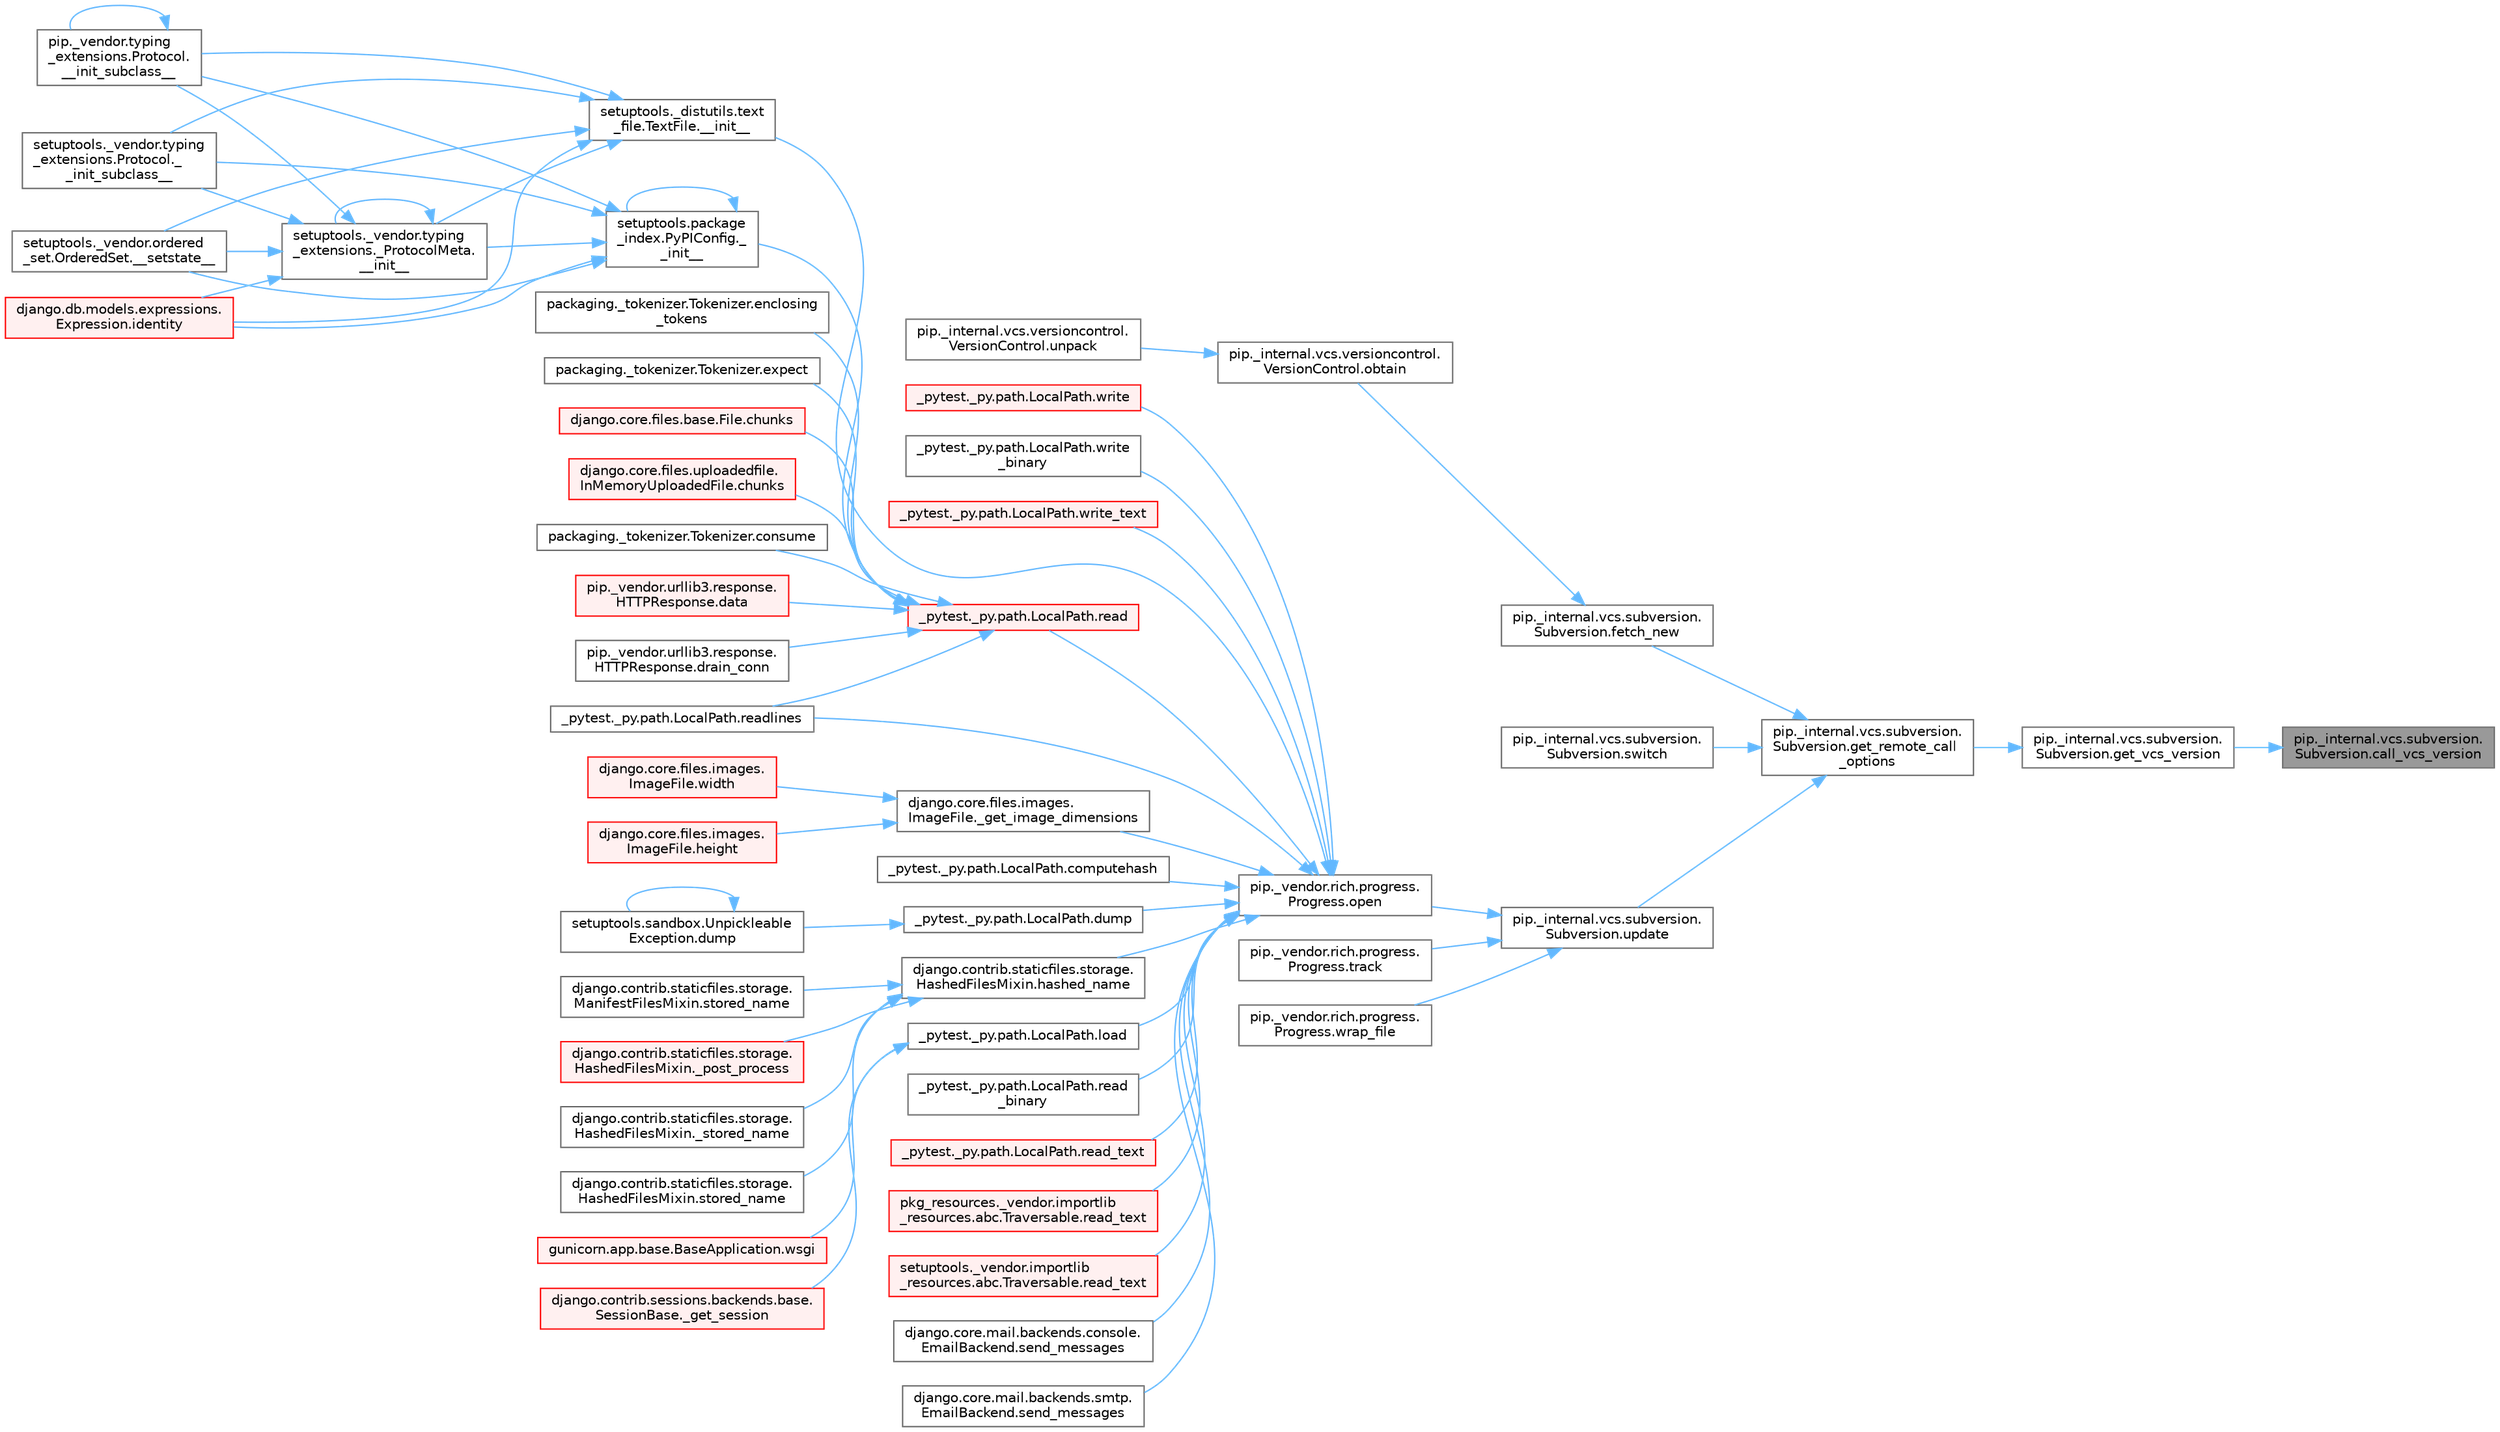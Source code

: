 digraph "pip._internal.vcs.subversion.Subversion.call_vcs_version"
{
 // LATEX_PDF_SIZE
  bgcolor="transparent";
  edge [fontname=Helvetica,fontsize=10,labelfontname=Helvetica,labelfontsize=10];
  node [fontname=Helvetica,fontsize=10,shape=box,height=0.2,width=0.4];
  rankdir="RL";
  Node1 [id="Node000001",label="pip._internal.vcs.subversion.\lSubversion.call_vcs_version",height=0.2,width=0.4,color="gray40", fillcolor="grey60", style="filled", fontcolor="black",tooltip=" "];
  Node1 -> Node2 [id="edge1_Node000001_Node000002",dir="back",color="steelblue1",style="solid",tooltip=" "];
  Node2 [id="Node000002",label="pip._internal.vcs.subversion.\lSubversion.get_vcs_version",height=0.2,width=0.4,color="grey40", fillcolor="white", style="filled",URL="$classpip_1_1__internal_1_1vcs_1_1subversion_1_1_subversion.html#a735a14b87a2066ba7e70b6e024e48815",tooltip=" "];
  Node2 -> Node3 [id="edge2_Node000002_Node000003",dir="back",color="steelblue1",style="solid",tooltip=" "];
  Node3 [id="Node000003",label="pip._internal.vcs.subversion.\lSubversion.get_remote_call\l_options",height=0.2,width=0.4,color="grey40", fillcolor="white", style="filled",URL="$classpip_1_1__internal_1_1vcs_1_1subversion_1_1_subversion.html#ad4d9ed3d0a0a9075bb6de62d11f6471d",tooltip=" "];
  Node3 -> Node4 [id="edge3_Node000003_Node000004",dir="back",color="steelblue1",style="solid",tooltip=" "];
  Node4 [id="Node000004",label="pip._internal.vcs.subversion.\lSubversion.fetch_new",height=0.2,width=0.4,color="grey40", fillcolor="white", style="filled",URL="$classpip_1_1__internal_1_1vcs_1_1subversion_1_1_subversion.html#a77872d266502778f01705398673cd459",tooltip=" "];
  Node4 -> Node5 [id="edge4_Node000004_Node000005",dir="back",color="steelblue1",style="solid",tooltip=" "];
  Node5 [id="Node000005",label="pip._internal.vcs.versioncontrol.\lVersionControl.obtain",height=0.2,width=0.4,color="grey40", fillcolor="white", style="filled",URL="$classpip_1_1__internal_1_1vcs_1_1versioncontrol_1_1_version_control.html#a88bf8b3128ce08ceb24315bbd86e6791",tooltip=" "];
  Node5 -> Node6 [id="edge5_Node000005_Node000006",dir="back",color="steelblue1",style="solid",tooltip=" "];
  Node6 [id="Node000006",label="pip._internal.vcs.versioncontrol.\lVersionControl.unpack",height=0.2,width=0.4,color="grey40", fillcolor="white", style="filled",URL="$classpip_1_1__internal_1_1vcs_1_1versioncontrol_1_1_version_control.html#a93e11974b6af32c11398cba87d007074",tooltip=" "];
  Node3 -> Node7 [id="edge6_Node000003_Node000007",dir="back",color="steelblue1",style="solid",tooltip=" "];
  Node7 [id="Node000007",label="pip._internal.vcs.subversion.\lSubversion.switch",height=0.2,width=0.4,color="grey40", fillcolor="white", style="filled",URL="$classpip_1_1__internal_1_1vcs_1_1subversion_1_1_subversion.html#a1d3d43f4e8db6cc7f59a748ce504b7de",tooltip=" "];
  Node3 -> Node8 [id="edge7_Node000003_Node000008",dir="back",color="steelblue1",style="solid",tooltip=" "];
  Node8 [id="Node000008",label="pip._internal.vcs.subversion.\lSubversion.update",height=0.2,width=0.4,color="grey40", fillcolor="white", style="filled",URL="$classpip_1_1__internal_1_1vcs_1_1subversion_1_1_subversion.html#a6ffdf52e473391cd02f543f30e12cc94",tooltip=" "];
  Node8 -> Node9 [id="edge8_Node000008_Node000009",dir="back",color="steelblue1",style="solid",tooltip=" "];
  Node9 [id="Node000009",label="pip._vendor.rich.progress.\lProgress.open",height=0.2,width=0.4,color="grey40", fillcolor="white", style="filled",URL="$classpip_1_1__vendor_1_1rich_1_1progress_1_1_progress.html#a204bface9fc63d04e72844b751bcd8e3",tooltip=" "];
  Node9 -> Node10 [id="edge9_Node000009_Node000010",dir="back",color="steelblue1",style="solid",tooltip=" "];
  Node10 [id="Node000010",label="setuptools._distutils.text\l_file.TextFile.__init__",height=0.2,width=0.4,color="grey40", fillcolor="white", style="filled",URL="$classsetuptools_1_1__distutils_1_1text__file_1_1_text_file.html#aeb26f34e394b4e658295391382cc8813",tooltip=" "];
  Node10 -> Node11 [id="edge10_Node000010_Node000011",dir="back",color="steelblue1",style="solid",tooltip=" "];
  Node11 [id="Node000011",label="setuptools._vendor.typing\l_extensions._ProtocolMeta.\l__init__",height=0.2,width=0.4,color="grey40", fillcolor="white", style="filled",URL="$classsetuptools_1_1__vendor_1_1typing__extensions_1_1___protocol_meta.html#a7bbaff8ac6d19534b46bca363ee0b43a",tooltip=" "];
  Node11 -> Node11 [id="edge11_Node000011_Node000011",dir="back",color="steelblue1",style="solid",tooltip=" "];
  Node11 -> Node12 [id="edge12_Node000011_Node000012",dir="back",color="steelblue1",style="solid",tooltip=" "];
  Node12 [id="Node000012",label="pip._vendor.typing\l_extensions.Protocol.\l__init_subclass__",height=0.2,width=0.4,color="grey40", fillcolor="white", style="filled",URL="$classpip_1_1__vendor_1_1typing__extensions_1_1_protocol.html#a2916efc86cebb8aba6deb7fd30b33988",tooltip=" "];
  Node12 -> Node12 [id="edge13_Node000012_Node000012",dir="back",color="steelblue1",style="solid",tooltip=" "];
  Node11 -> Node13 [id="edge14_Node000011_Node000013",dir="back",color="steelblue1",style="solid",tooltip=" "];
  Node13 [id="Node000013",label="setuptools._vendor.typing\l_extensions.Protocol._\l_init_subclass__",height=0.2,width=0.4,color="grey40", fillcolor="white", style="filled",URL="$classsetuptools_1_1__vendor_1_1typing__extensions_1_1_protocol.html#ac6cbebc092a4724ab3704c5334059874",tooltip=" "];
  Node11 -> Node14 [id="edge15_Node000011_Node000014",dir="back",color="steelblue1",style="solid",tooltip=" "];
  Node14 [id="Node000014",label="setuptools._vendor.ordered\l_set.OrderedSet.__setstate__",height=0.2,width=0.4,color="grey40", fillcolor="white", style="filled",URL="$classsetuptools_1_1__vendor_1_1ordered__set_1_1_ordered_set.html#aa7f7de9d987829525d06db565fe1b4a1",tooltip=" "];
  Node11 -> Node15 [id="edge16_Node000011_Node000015",dir="back",color="steelblue1",style="solid",tooltip=" "];
  Node15 [id="Node000015",label="django.db.models.expressions.\lExpression.identity",height=0.2,width=0.4,color="red", fillcolor="#FFF0F0", style="filled",URL="$classdjango_1_1db_1_1models_1_1expressions_1_1_expression.html#a10048810b5eb8641acf3bc150731b925",tooltip=" "];
  Node10 -> Node12 [id="edge17_Node000010_Node000012",dir="back",color="steelblue1",style="solid",tooltip=" "];
  Node10 -> Node13 [id="edge18_Node000010_Node000013",dir="back",color="steelblue1",style="solid",tooltip=" "];
  Node10 -> Node14 [id="edge19_Node000010_Node000014",dir="back",color="steelblue1",style="solid",tooltip=" "];
  Node10 -> Node15 [id="edge20_Node000010_Node000015",dir="back",color="steelblue1",style="solid",tooltip=" "];
  Node9 -> Node42 [id="edge21_Node000009_Node000042",dir="back",color="steelblue1",style="solid",tooltip=" "];
  Node42 [id="Node000042",label="django.core.files.images.\lImageFile._get_image_dimensions",height=0.2,width=0.4,color="grey40", fillcolor="white", style="filled",URL="$classdjango_1_1core_1_1files_1_1images_1_1_image_file.html#a2832e2235f63c851f4652a4ea59ec924",tooltip=" "];
  Node42 -> Node43 [id="edge22_Node000042_Node000043",dir="back",color="steelblue1",style="solid",tooltip=" "];
  Node43 [id="Node000043",label="django.core.files.images.\lImageFile.height",height=0.2,width=0.4,color="red", fillcolor="#FFF0F0", style="filled",URL="$classdjango_1_1core_1_1files_1_1images_1_1_image_file.html#ad4617c14c2a4ffe0b677cd7c1579bd20",tooltip=" "];
  Node42 -> Node3177 [id="edge23_Node000042_Node003177",dir="back",color="steelblue1",style="solid",tooltip=" "];
  Node3177 [id="Node003177",label="django.core.files.images.\lImageFile.width",height=0.2,width=0.4,color="red", fillcolor="#FFF0F0", style="filled",URL="$classdjango_1_1core_1_1files_1_1images_1_1_image_file.html#a3a50a37ab3f2d7395c892a262ecb49bc",tooltip=" "];
  Node9 -> Node975 [id="edge24_Node000009_Node000975",dir="back",color="steelblue1",style="solid",tooltip=" "];
  Node975 [id="Node000975",label="_pytest._py.path.LocalPath.computehash",height=0.2,width=0.4,color="grey40", fillcolor="white", style="filled",URL="$class__pytest_1_1__py_1_1path_1_1_local_path.html#aa82d067bed26e6655d315d858254160b",tooltip=" "];
  Node9 -> Node976 [id="edge25_Node000009_Node000976",dir="back",color="steelblue1",style="solid",tooltip=" "];
  Node976 [id="Node000976",label="_pytest._py.path.LocalPath.dump",height=0.2,width=0.4,color="grey40", fillcolor="white", style="filled",URL="$class__pytest_1_1__py_1_1path_1_1_local_path.html#a2f45e7b54f2823ed6746a19107ae68b4",tooltip=" "];
  Node976 -> Node977 [id="edge26_Node000976_Node000977",dir="back",color="steelblue1",style="solid",tooltip=" "];
  Node977 [id="Node000977",label="setuptools.sandbox.Unpickleable\lException.dump",height=0.2,width=0.4,color="grey40", fillcolor="white", style="filled",URL="$classsetuptools_1_1sandbox_1_1_unpickleable_exception.html#ad3751807db04232b3c991bda92783b95",tooltip=" "];
  Node977 -> Node977 [id="edge27_Node000977_Node000977",dir="back",color="steelblue1",style="solid",tooltip=" "];
  Node9 -> Node747 [id="edge28_Node000009_Node000747",dir="back",color="steelblue1",style="solid",tooltip=" "];
  Node747 [id="Node000747",label="django.contrib.staticfiles.storage.\lHashedFilesMixin.hashed_name",height=0.2,width=0.4,color="grey40", fillcolor="white", style="filled",URL="$classdjango_1_1contrib_1_1staticfiles_1_1storage_1_1_hashed_files_mixin.html#aa30283e5d1a2177cf975b44ae95e45e4",tooltip=" "];
  Node747 -> Node55 [id="edge29_Node000747_Node000055",dir="back",color="steelblue1",style="solid",tooltip=" "];
  Node55 [id="Node000055",label="django.contrib.staticfiles.storage.\lHashedFilesMixin._post_process",height=0.2,width=0.4,color="red", fillcolor="#FFF0F0", style="filled",URL="$classdjango_1_1contrib_1_1staticfiles_1_1storage_1_1_hashed_files_mixin.html#aa0c820223a4e686edd5d2c333d5a9336",tooltip=" "];
  Node747 -> Node748 [id="edge30_Node000747_Node000748",dir="back",color="steelblue1",style="solid",tooltip=" "];
  Node748 [id="Node000748",label="django.contrib.staticfiles.storage.\lHashedFilesMixin._stored_name",height=0.2,width=0.4,color="grey40", fillcolor="white", style="filled",URL="$classdjango_1_1contrib_1_1staticfiles_1_1storage_1_1_hashed_files_mixin.html#a392ae5fa08fbbf3e360450edc663386a",tooltip=" "];
  Node747 -> Node749 [id="edge31_Node000747_Node000749",dir="back",color="steelblue1",style="solid",tooltip=" "];
  Node749 [id="Node000749",label="django.contrib.staticfiles.storage.\lHashedFilesMixin.stored_name",height=0.2,width=0.4,color="grey40", fillcolor="white", style="filled",URL="$classdjango_1_1contrib_1_1staticfiles_1_1storage_1_1_hashed_files_mixin.html#a6da945cdca5e4771dfed263cf935da64",tooltip=" "];
  Node747 -> Node750 [id="edge32_Node000747_Node000750",dir="back",color="steelblue1",style="solid",tooltip=" "];
  Node750 [id="Node000750",label="django.contrib.staticfiles.storage.\lManifestFilesMixin.stored_name",height=0.2,width=0.4,color="grey40", fillcolor="white", style="filled",URL="$classdjango_1_1contrib_1_1staticfiles_1_1storage_1_1_manifest_files_mixin.html#ad4c0e8430e2a96c5c086a661d02dd452",tooltip=" "];
  Node9 -> Node978 [id="edge33_Node000009_Node000978",dir="back",color="steelblue1",style="solid",tooltip=" "];
  Node978 [id="Node000978",label="_pytest._py.path.LocalPath.load",height=0.2,width=0.4,color="grey40", fillcolor="white", style="filled",URL="$class__pytest_1_1__py_1_1path_1_1_local_path.html#a284b118886fe9a033c146647826faf72",tooltip=" "];
  Node978 -> Node224 [id="edge34_Node000978_Node000224",dir="back",color="steelblue1",style="solid",tooltip=" "];
  Node224 [id="Node000224",label="django.contrib.sessions.backends.base.\lSessionBase._get_session",height=0.2,width=0.4,color="red", fillcolor="#FFF0F0", style="filled",URL="$classdjango_1_1contrib_1_1sessions_1_1backends_1_1base_1_1_session_base.html#a3ca0af594cbb5d34f3d4f76c8f90bf4f",tooltip=" "];
  Node978 -> Node405 [id="edge35_Node000978_Node000405",dir="back",color="steelblue1",style="solid",tooltip=" "];
  Node405 [id="Node000405",label="gunicorn.app.base.BaseApplication.wsgi",height=0.2,width=0.4,color="red", fillcolor="#FFF0F0", style="filled",URL="$classgunicorn_1_1app_1_1base_1_1_base_application.html#a18ae24b2d0d44fb694b9f2b0cdffa670",tooltip=" "];
  Node9 -> Node979 [id="edge36_Node000009_Node000979",dir="back",color="steelblue1",style="solid",tooltip=" "];
  Node979 [id="Node000979",label="_pytest._py.path.LocalPath.read",height=0.2,width=0.4,color="red", fillcolor="#FFF0F0", style="filled",URL="$class__pytest_1_1__py_1_1path_1_1_local_path.html#a8640b65f715ce8a258379deb78a68fd8",tooltip=" "];
  Node979 -> Node937 [id="edge37_Node000979_Node000937",dir="back",color="steelblue1",style="solid",tooltip=" "];
  Node937 [id="Node000937",label="setuptools.package\l_index.PyPIConfig._\l_init__",height=0.2,width=0.4,color="grey40", fillcolor="white", style="filled",URL="$classsetuptools_1_1package__index_1_1_py_p_i_config.html#aaaf43ad63ae6fe8ffed0e48774e437b6",tooltip=" "];
  Node937 -> Node11 [id="edge38_Node000937_Node000011",dir="back",color="steelblue1",style="solid",tooltip=" "];
  Node937 -> Node937 [id="edge39_Node000937_Node000937",dir="back",color="steelblue1",style="solid",tooltip=" "];
  Node937 -> Node12 [id="edge40_Node000937_Node000012",dir="back",color="steelblue1",style="solid",tooltip=" "];
  Node937 -> Node13 [id="edge41_Node000937_Node000013",dir="back",color="steelblue1",style="solid",tooltip=" "];
  Node937 -> Node14 [id="edge42_Node000937_Node000014",dir="back",color="steelblue1",style="solid",tooltip=" "];
  Node937 -> Node15 [id="edge43_Node000937_Node000015",dir="back",color="steelblue1",style="solid",tooltip=" "];
  Node979 -> Node938 [id="edge44_Node000979_Node000938",dir="back",color="steelblue1",style="solid",tooltip=" "];
  Node938 [id="Node000938",label="django.core.files.base.File.chunks",height=0.2,width=0.4,color="red", fillcolor="#FFF0F0", style="filled",URL="$classdjango_1_1core_1_1files_1_1base_1_1_file.html#ad17ccdad55ee2a18e7b9e3911ee8ebcb",tooltip=" "];
  Node979 -> Node940 [id="edge45_Node000979_Node000940",dir="back",color="steelblue1",style="solid",tooltip=" "];
  Node940 [id="Node000940",label="django.core.files.uploadedfile.\lInMemoryUploadedFile.chunks",height=0.2,width=0.4,color="red", fillcolor="#FFF0F0", style="filled",URL="$classdjango_1_1core_1_1files_1_1uploadedfile_1_1_in_memory_uploaded_file.html#adc0e015945bc5d33673ec1d0f2b73074",tooltip=" "];
  Node979 -> Node941 [id="edge46_Node000979_Node000941",dir="back",color="steelblue1",style="solid",tooltip=" "];
  Node941 [id="Node000941",label="packaging._tokenizer.Tokenizer.consume",height=0.2,width=0.4,color="grey40", fillcolor="white", style="filled",URL="$classpackaging_1_1__tokenizer_1_1_tokenizer.html#aff74eaccaae690982aaaba5cb9a4d051",tooltip=" "];
  Node979 -> Node942 [id="edge47_Node000979_Node000942",dir="back",color="steelblue1",style="solid",tooltip=" "];
  Node942 [id="Node000942",label="pip._vendor.urllib3.response.\lHTTPResponse.data",height=0.2,width=0.4,color="red", fillcolor="#FFF0F0", style="filled",URL="$classpip_1_1__vendor_1_1urllib3_1_1response_1_1_h_t_t_p_response.html#abf3c538704803faf453331b0031f3bdd",tooltip=" "];
  Node979 -> Node980 [id="edge48_Node000979_Node000980",dir="back",color="steelblue1",style="solid",tooltip=" "];
  Node980 [id="Node000980",label="pip._vendor.urllib3.response.\lHTTPResponse.drain_conn",height=0.2,width=0.4,color="grey40", fillcolor="white", style="filled",URL="$classpip_1_1__vendor_1_1urllib3_1_1response_1_1_h_t_t_p_response.html#ad5ca98b71fbb5094f5db062b07b26eb1",tooltip=" "];
  Node979 -> Node981 [id="edge49_Node000979_Node000981",dir="back",color="steelblue1",style="solid",tooltip=" "];
  Node981 [id="Node000981",label="packaging._tokenizer.Tokenizer.enclosing\l_tokens",height=0.2,width=0.4,color="grey40", fillcolor="white", style="filled",URL="$classpackaging_1_1__tokenizer_1_1_tokenizer.html#a27f8cfa7a5ed91e0cba1923b9b18da3d",tooltip=" "];
  Node979 -> Node982 [id="edge50_Node000979_Node000982",dir="back",color="steelblue1",style="solid",tooltip=" "];
  Node982 [id="Node000982",label="packaging._tokenizer.Tokenizer.expect",height=0.2,width=0.4,color="grey40", fillcolor="white", style="filled",URL="$classpackaging_1_1__tokenizer_1_1_tokenizer.html#a151b21b99f387eddd422cd0dcf2064dd",tooltip=" "];
  Node979 -> Node1124 [id="edge51_Node000979_Node001124",dir="back",color="steelblue1",style="solid",tooltip=" "];
  Node1124 [id="Node001124",label="_pytest._py.path.LocalPath.readlines",height=0.2,width=0.4,color="grey40", fillcolor="white", style="filled",URL="$class__pytest_1_1__py_1_1path_1_1_local_path.html#ab4ae86092b85919c6d43e793d049c3b3",tooltip=" "];
  Node9 -> Node1015 [id="edge52_Node000009_Node001015",dir="back",color="steelblue1",style="solid",tooltip=" "];
  Node1015 [id="Node001015",label="_pytest._py.path.LocalPath.read\l_binary",height=0.2,width=0.4,color="grey40", fillcolor="white", style="filled",URL="$class__pytest_1_1__py_1_1path_1_1_local_path.html#adc47986c47c70f2b5889b85af157cd59",tooltip=" "];
  Node9 -> Node1016 [id="edge53_Node000009_Node001016",dir="back",color="steelblue1",style="solid",tooltip=" "];
  Node1016 [id="Node001016",label="_pytest._py.path.LocalPath.read_text",height=0.2,width=0.4,color="red", fillcolor="#FFF0F0", style="filled",URL="$class__pytest_1_1__py_1_1path_1_1_local_path.html#aea3efa14b998c32e27f6604263858398",tooltip=" "];
  Node9 -> Node1148 [id="edge54_Node000009_Node001148",dir="back",color="steelblue1",style="solid",tooltip=" "];
  Node1148 [id="Node001148",label="pkg_resources._vendor.importlib\l_resources.abc.Traversable.read_text",height=0.2,width=0.4,color="red", fillcolor="#FFF0F0", style="filled",URL="$classpkg__resources_1_1__vendor_1_1importlib__resources_1_1abc_1_1_traversable.html#a2fa0982edeea4b5f1a38953c1d81f10b",tooltip=" "];
  Node9 -> Node1149 [id="edge55_Node000009_Node001149",dir="back",color="steelblue1",style="solid",tooltip=" "];
  Node1149 [id="Node001149",label="setuptools._vendor.importlib\l_resources.abc.Traversable.read_text",height=0.2,width=0.4,color="red", fillcolor="#FFF0F0", style="filled",URL="$classsetuptools_1_1__vendor_1_1importlib__resources_1_1abc_1_1_traversable.html#aee408e70fdcc58915b97b67f3dd981a3",tooltip=" "];
  Node9 -> Node1124 [id="edge56_Node000009_Node001124",dir="back",color="steelblue1",style="solid",tooltip=" "];
  Node9 -> Node1150 [id="edge57_Node000009_Node001150",dir="back",color="steelblue1",style="solid",tooltip=" "];
  Node1150 [id="Node001150",label="django.core.mail.backends.console.\lEmailBackend.send_messages",height=0.2,width=0.4,color="grey40", fillcolor="white", style="filled",URL="$classdjango_1_1core_1_1mail_1_1backends_1_1console_1_1_email_backend.html#ae3c7f922df87a228638e98cbb97a3deb",tooltip=" "];
  Node9 -> Node1151 [id="edge58_Node000009_Node001151",dir="back",color="steelblue1",style="solid",tooltip=" "];
  Node1151 [id="Node001151",label="django.core.mail.backends.smtp.\lEmailBackend.send_messages",height=0.2,width=0.4,color="grey40", fillcolor="white", style="filled",URL="$classdjango_1_1core_1_1mail_1_1backends_1_1smtp_1_1_email_backend.html#a0d829964e867581b24047266e5c3dca6",tooltip=" "];
  Node9 -> Node1152 [id="edge59_Node000009_Node001152",dir="back",color="steelblue1",style="solid",tooltip=" "];
  Node1152 [id="Node001152",label="_pytest._py.path.LocalPath.write",height=0.2,width=0.4,color="red", fillcolor="#FFF0F0", style="filled",URL="$class__pytest_1_1__py_1_1path_1_1_local_path.html#a8f782fcf3e7b991a42259724f3d25de2",tooltip=" "];
  Node9 -> Node1153 [id="edge60_Node000009_Node001153",dir="back",color="steelblue1",style="solid",tooltip=" "];
  Node1153 [id="Node001153",label="_pytest._py.path.LocalPath.write\l_binary",height=0.2,width=0.4,color="grey40", fillcolor="white", style="filled",URL="$class__pytest_1_1__py_1_1path_1_1_local_path.html#a7534a4f27649c991dcbf86175776d5d9",tooltip=" "];
  Node9 -> Node1154 [id="edge61_Node000009_Node001154",dir="back",color="steelblue1",style="solid",tooltip=" "];
  Node1154 [id="Node001154",label="_pytest._py.path.LocalPath.write_text",height=0.2,width=0.4,color="red", fillcolor="#FFF0F0", style="filled",URL="$class__pytest_1_1__py_1_1path_1_1_local_path.html#aa5dd623ba884ffb1a61b8a65bfb38d1f",tooltip=" "];
  Node8 -> Node104 [id="edge62_Node000008_Node000104",dir="back",color="steelblue1",style="solid",tooltip=" "];
  Node104 [id="Node000104",label="pip._vendor.rich.progress.\lProgress.track",height=0.2,width=0.4,color="grey40", fillcolor="white", style="filled",URL="$classpip_1_1__vendor_1_1rich_1_1progress_1_1_progress.html#aee9ea5592b98f74ebb5acb76bc499601",tooltip=" "];
  Node8 -> Node105 [id="edge63_Node000008_Node000105",dir="back",color="steelblue1",style="solid",tooltip=" "];
  Node105 [id="Node000105",label="pip._vendor.rich.progress.\lProgress.wrap_file",height=0.2,width=0.4,color="grey40", fillcolor="white", style="filled",URL="$classpip_1_1__vendor_1_1rich_1_1progress_1_1_progress.html#a53efbf901b66a0000b6d3fd0c53250be",tooltip=" "];
}
